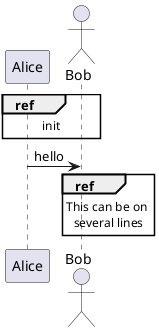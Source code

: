 @startuml
participant Alice
actor Bob

ref over Alice, Bob : init

Alice -> Bob : hello

ref over Bob
This can be on 
several lines
end ref

@enduml